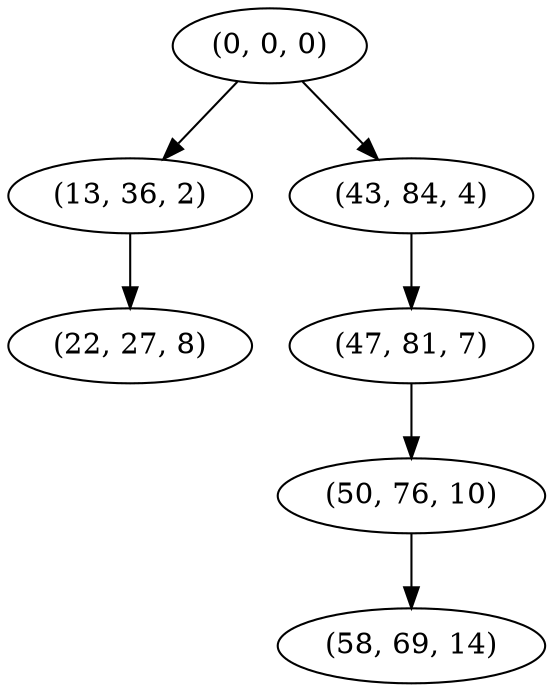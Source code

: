 digraph tree {
    "(0, 0, 0)";
    "(13, 36, 2)";
    "(22, 27, 8)";
    "(43, 84, 4)";
    "(47, 81, 7)";
    "(50, 76, 10)";
    "(58, 69, 14)";
    "(0, 0, 0)" -> "(13, 36, 2)";
    "(0, 0, 0)" -> "(43, 84, 4)";
    "(13, 36, 2)" -> "(22, 27, 8)";
    "(43, 84, 4)" -> "(47, 81, 7)";
    "(47, 81, 7)" -> "(50, 76, 10)";
    "(50, 76, 10)" -> "(58, 69, 14)";
}

